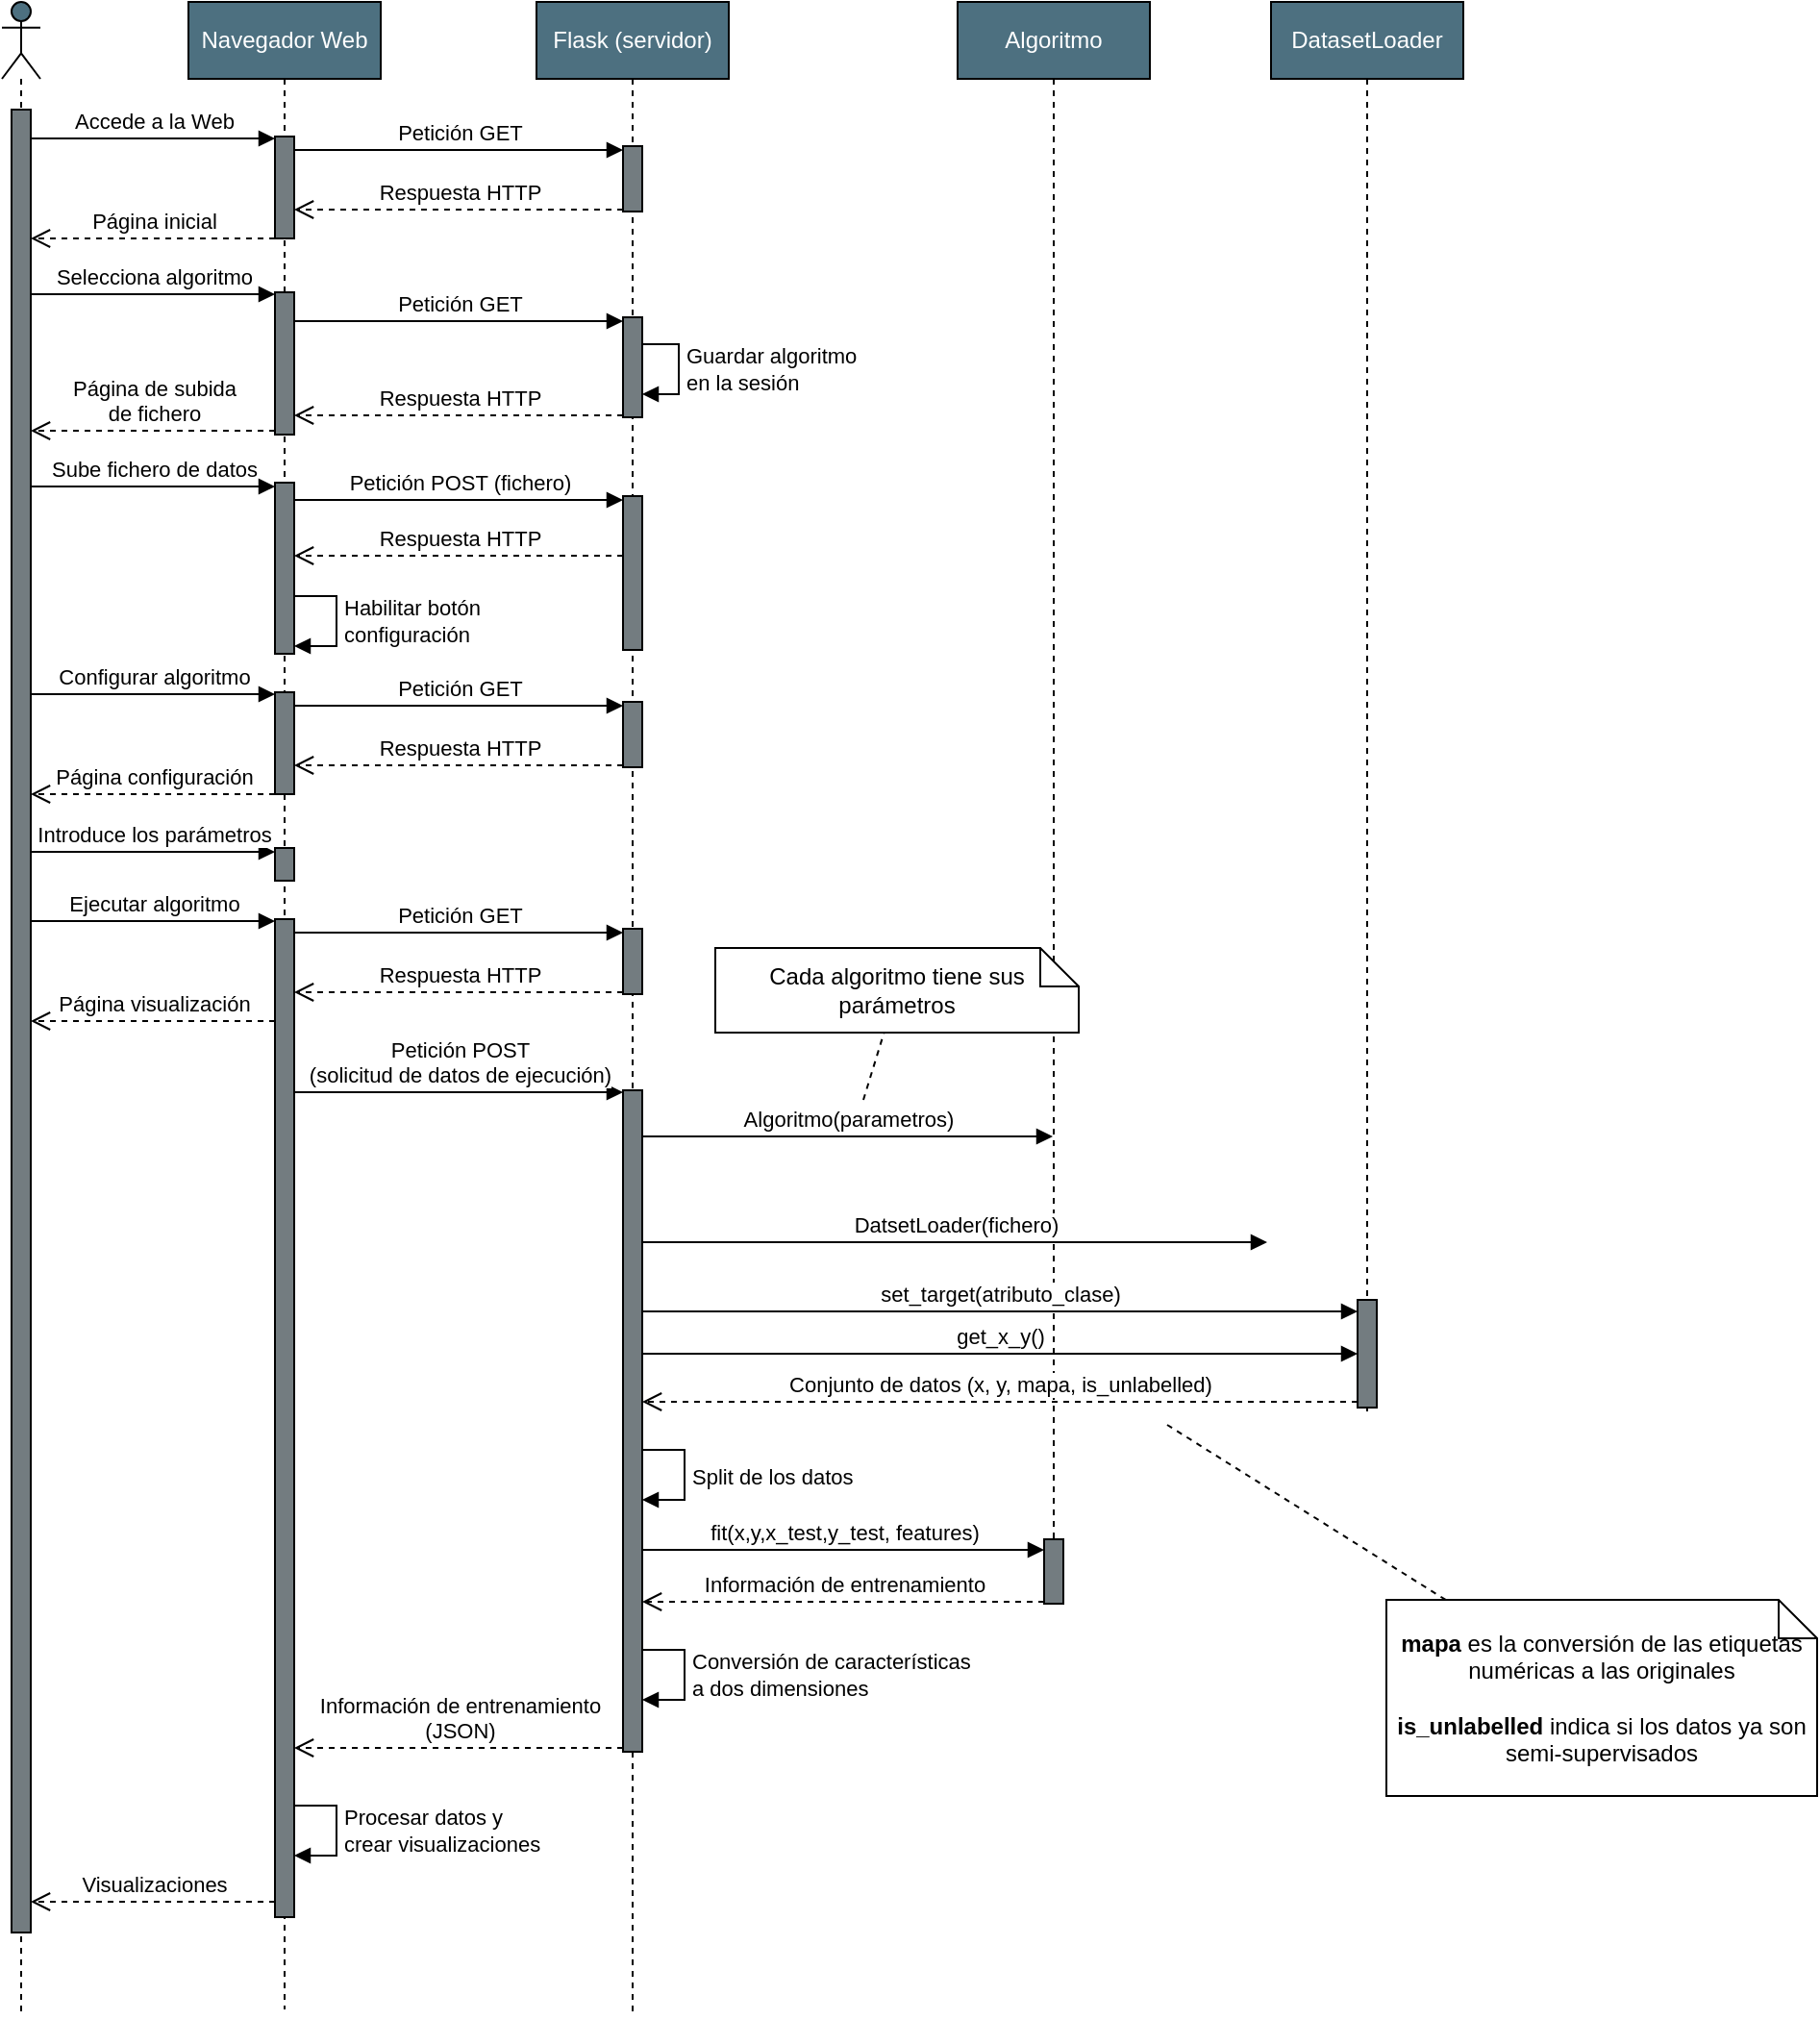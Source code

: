 <mxfile version="21.3.7" type="device">
  <diagram id="N8JM3yLiZ9JfEsMEZFWs" name="Página-1">
    <mxGraphModel dx="1274" dy="677" grid="0" gridSize="10" guides="1" tooltips="1" connect="1" arrows="1" fold="1" page="0" pageScale="1" pageWidth="827" pageHeight="1169" math="0" shadow="0">
      <root>
        <mxCell id="0" />
        <mxCell id="1" parent="0" />
        <mxCell id="NUUDglNFNG596hGYiFAE-8" value="" style="shape=umlLifeline;participant=umlActor;perimeter=lifelinePerimeter;whiteSpace=wrap;html=1;container=1;collapsible=0;recursiveResize=0;verticalAlign=top;spacingTop=36;outlineConnect=0;fillColor=#4D7080;" parent="1" vertex="1">
          <mxGeometry x="88" y="37" width="20" height="1047" as="geometry" />
        </mxCell>
        <mxCell id="NUUDglNFNG596hGYiFAE-9" value="" style="html=1;points=[];perimeter=orthogonalPerimeter;fillColor=#737C80;" parent="NUUDglNFNG596hGYiFAE-8" vertex="1">
          <mxGeometry x="5" y="56" width="10" height="948" as="geometry" />
        </mxCell>
        <mxCell id="NUUDglNFNG596hGYiFAE-10" value="Navegador Web" style="shape=umlLifeline;perimeter=lifelinePerimeter;whiteSpace=wrap;html=1;container=1;collapsible=0;recursiveResize=0;outlineConnect=0;fillColor=#4D7080;fontColor=#FFFFFF;" parent="1" vertex="1">
          <mxGeometry x="185" y="37" width="100" height="1044" as="geometry" />
        </mxCell>
        <mxCell id="NUUDglNFNG596hGYiFAE-14" value="" style="html=1;points=[];perimeter=orthogonalPerimeter;fillColor=#737C80;" parent="NUUDglNFNG596hGYiFAE-10" vertex="1">
          <mxGeometry x="45" y="70" width="10" height="53" as="geometry" />
        </mxCell>
        <mxCell id="NUUDglNFNG596hGYiFAE-21" value="" style="html=1;points=[];perimeter=orthogonalPerimeter;fillColor=#737C80;" parent="NUUDglNFNG596hGYiFAE-10" vertex="1">
          <mxGeometry x="45" y="151" width="10" height="74" as="geometry" />
        </mxCell>
        <mxCell id="NUUDglNFNG596hGYiFAE-27" value="" style="html=1;points=[];perimeter=orthogonalPerimeter;fillColor=#737C80;" parent="NUUDglNFNG596hGYiFAE-10" vertex="1">
          <mxGeometry x="45" y="250" width="10" height="89" as="geometry" />
        </mxCell>
        <mxCell id="NUUDglNFNG596hGYiFAE-33" value="&lt;div&gt;Habilitar botón&lt;/div&gt;&lt;div&gt;configuración&lt;br&gt;&lt;/div&gt;" style="edgeStyle=orthogonalEdgeStyle;html=1;align=left;spacingLeft=2;endArrow=block;rounded=0;" parent="NUUDglNFNG596hGYiFAE-10" source="NUUDglNFNG596hGYiFAE-27" target="NUUDglNFNG596hGYiFAE-27" edge="1">
          <mxGeometry relative="1" as="geometry">
            <mxPoint x="75" y="315" as="sourcePoint" />
            <Array as="points">
              <mxPoint x="77" y="309" />
              <mxPoint x="77" y="335" />
            </Array>
            <mxPoint x="80" y="335" as="targetPoint" />
          </mxGeometry>
        </mxCell>
        <mxCell id="NUUDglNFNG596hGYiFAE-11" value="Flask (servidor)" style="shape=umlLifeline;perimeter=lifelinePerimeter;whiteSpace=wrap;html=1;container=1;collapsible=0;recursiveResize=0;outlineConnect=0;fontColor=#FFFFFF;fillColor=#4D7080;" parent="1" vertex="1">
          <mxGeometry x="366" y="37" width="100" height="1048" as="geometry" />
        </mxCell>
        <mxCell id="NUUDglNFNG596hGYiFAE-17" value="" style="html=1;points=[];perimeter=orthogonalPerimeter;fillColor=#737C80;" parent="NUUDglNFNG596hGYiFAE-11" vertex="1">
          <mxGeometry x="45" y="75" width="10" height="34" as="geometry" />
        </mxCell>
        <mxCell id="NUUDglNFNG596hGYiFAE-24" value="" style="html=1;points=[];perimeter=orthogonalPerimeter;fillColor=#737C80;" parent="NUUDglNFNG596hGYiFAE-11" vertex="1">
          <mxGeometry x="45" y="164" width="10" height="52" as="geometry" />
        </mxCell>
        <mxCell id="NUUDglNFNG596hGYiFAE-29" value="" style="html=1;points=[];perimeter=orthogonalPerimeter;fillColor=#737C80;" parent="NUUDglNFNG596hGYiFAE-11" vertex="1">
          <mxGeometry x="45" y="257" width="10" height="80" as="geometry" />
        </mxCell>
        <mxCell id="fEMCKq-2NBwSIVXVxD6m-1" value="&lt;div&gt;Guardar algoritmo&lt;/div&gt;&lt;div&gt;en la sesión&lt;br&gt;&lt;/div&gt;" style="edgeStyle=orthogonalEdgeStyle;html=1;align=left;spacingLeft=2;endArrow=block;rounded=0;" parent="NUUDglNFNG596hGYiFAE-11" source="NUUDglNFNG596hGYiFAE-24" target="NUUDglNFNG596hGYiFAE-24" edge="1">
          <mxGeometry relative="1" as="geometry">
            <mxPoint x="55" y="178" as="sourcePoint" />
            <Array as="points">
              <mxPoint x="74" y="178" />
              <mxPoint x="74" y="204" />
            </Array>
            <mxPoint x="55" y="204" as="targetPoint" />
          </mxGeometry>
        </mxCell>
        <mxCell id="fEMCKq-2NBwSIVXVxD6m-3" value="" style="html=1;points=[];perimeter=orthogonalPerimeter;fillColor=#737C80;" parent="NUUDglNFNG596hGYiFAE-11" vertex="1">
          <mxGeometry x="-136" y="359" width="10" height="53" as="geometry" />
        </mxCell>
        <mxCell id="fEMCKq-2NBwSIVXVxD6m-4" value="" style="html=1;points=[];perimeter=orthogonalPerimeter;fillColor=#737C80;" parent="NUUDglNFNG596hGYiFAE-11" vertex="1">
          <mxGeometry x="45" y="364" width="10" height="34" as="geometry" />
        </mxCell>
        <mxCell id="fEMCKq-2NBwSIVXVxD6m-5" value="Configurar algoritmo" style="html=1;verticalAlign=bottom;endArrow=block;rounded=0;" parent="NUUDglNFNG596hGYiFAE-11" target="fEMCKq-2NBwSIVXVxD6m-3" edge="1">
          <mxGeometry width="80" relative="1" as="geometry">
            <mxPoint x="-263" y="360" as="sourcePoint" />
            <mxPoint x="-167" y="363" as="targetPoint" />
            <Array as="points">
              <mxPoint x="-202" y="360" />
            </Array>
          </mxGeometry>
        </mxCell>
        <mxCell id="fEMCKq-2NBwSIVXVxD6m-6" value="Petición GET" style="html=1;verticalAlign=bottom;endArrow=block;rounded=0;" parent="NUUDglNFNG596hGYiFAE-11" source="fEMCKq-2NBwSIVXVxD6m-3" target="fEMCKq-2NBwSIVXVxD6m-4" edge="1">
          <mxGeometry width="80" relative="1" as="geometry">
            <mxPoint x="-81" y="383" as="sourcePoint" />
            <mxPoint x="-1" y="383" as="targetPoint" />
            <Array as="points">
              <mxPoint x="-39" y="366" />
            </Array>
          </mxGeometry>
        </mxCell>
        <mxCell id="fEMCKq-2NBwSIVXVxD6m-7" value="Respuesta HTTP" style="html=1;verticalAlign=bottom;endArrow=open;dashed=1;endSize=8;rounded=0;" parent="NUUDglNFNG596hGYiFAE-11" source="fEMCKq-2NBwSIVXVxD6m-4" target="fEMCKq-2NBwSIVXVxD6m-3" edge="1">
          <mxGeometry relative="1" as="geometry">
            <mxPoint x="9" y="397" as="sourcePoint" />
            <mxPoint x="-71" y="397" as="targetPoint" />
            <Array as="points">
              <mxPoint x="-40" y="397" />
            </Array>
          </mxGeometry>
        </mxCell>
        <mxCell id="fEMCKq-2NBwSIVXVxD6m-8" value="Página configuración" style="html=1;verticalAlign=bottom;endArrow=open;dashed=1;endSize=8;rounded=0;" parent="NUUDglNFNG596hGYiFAE-11" source="fEMCKq-2NBwSIVXVxD6m-3" edge="1">
          <mxGeometry relative="1" as="geometry">
            <mxPoint x="-148" y="427" as="sourcePoint" />
            <mxPoint x="-263" y="412" as="targetPoint" />
            <Array as="points">
              <mxPoint x="-210" y="412" />
            </Array>
          </mxGeometry>
        </mxCell>
        <mxCell id="fEMCKq-2NBwSIVXVxD6m-9" value="" style="html=1;points=[];perimeter=orthogonalPerimeter;fillColor=#737C80;" parent="NUUDglNFNG596hGYiFAE-11" vertex="1">
          <mxGeometry x="-136" y="440" width="10" height="17" as="geometry" />
        </mxCell>
        <mxCell id="fEMCKq-2NBwSIVXVxD6m-12" value="" style="html=1;points=[];perimeter=orthogonalPerimeter;fillColor=#737C80;" parent="NUUDglNFNG596hGYiFAE-11" vertex="1">
          <mxGeometry x="-136" y="477" width="10" height="519" as="geometry" />
        </mxCell>
        <mxCell id="fEMCKq-2NBwSIVXVxD6m-13" value="" style="html=1;points=[];perimeter=orthogonalPerimeter;fillColor=#737C80;" parent="NUUDglNFNG596hGYiFAE-11" vertex="1">
          <mxGeometry x="45" y="482" width="10" height="34" as="geometry" />
        </mxCell>
        <mxCell id="fEMCKq-2NBwSIVXVxD6m-14" value="Ejecutar algoritmo" style="html=1;verticalAlign=bottom;endArrow=block;rounded=0;" parent="NUUDglNFNG596hGYiFAE-11" target="fEMCKq-2NBwSIVXVxD6m-12" edge="1">
          <mxGeometry width="80" relative="1" as="geometry">
            <mxPoint x="-263" y="478" as="sourcePoint" />
            <mxPoint x="-167" y="481" as="targetPoint" />
            <Array as="points">
              <mxPoint x="-202" y="478" />
            </Array>
          </mxGeometry>
        </mxCell>
        <mxCell id="fEMCKq-2NBwSIVXVxD6m-15" value="Petición GET" style="html=1;verticalAlign=bottom;endArrow=block;rounded=0;" parent="NUUDglNFNG596hGYiFAE-11" source="fEMCKq-2NBwSIVXVxD6m-12" target="fEMCKq-2NBwSIVXVxD6m-13" edge="1">
          <mxGeometry width="80" relative="1" as="geometry">
            <mxPoint x="-81" y="501" as="sourcePoint" />
            <mxPoint x="-1" y="501" as="targetPoint" />
            <Array as="points">
              <mxPoint x="-39" y="484" />
            </Array>
          </mxGeometry>
        </mxCell>
        <mxCell id="fEMCKq-2NBwSIVXVxD6m-16" value="Respuesta HTTP" style="html=1;verticalAlign=bottom;endArrow=open;dashed=1;endSize=8;rounded=0;" parent="NUUDglNFNG596hGYiFAE-11" source="fEMCKq-2NBwSIVXVxD6m-13" target="fEMCKq-2NBwSIVXVxD6m-12" edge="1">
          <mxGeometry relative="1" as="geometry">
            <mxPoint x="9" y="515" as="sourcePoint" />
            <mxPoint x="-71" y="515" as="targetPoint" />
            <Array as="points">
              <mxPoint x="-40" y="515" />
            </Array>
          </mxGeometry>
        </mxCell>
        <mxCell id="fEMCKq-2NBwSIVXVxD6m-17" value="Página visualización" style="html=1;verticalAlign=bottom;endArrow=open;dashed=1;endSize=8;rounded=0;" parent="NUUDglNFNG596hGYiFAE-11" source="fEMCKq-2NBwSIVXVxD6m-12" edge="1">
          <mxGeometry relative="1" as="geometry">
            <mxPoint x="-148" y="545" as="sourcePoint" />
            <mxPoint x="-263" y="530" as="targetPoint" />
            <Array as="points">
              <mxPoint x="-210" y="530" />
            </Array>
          </mxGeometry>
        </mxCell>
        <mxCell id="fEMCKq-2NBwSIVXVxD6m-18" value="Introduce los parámetros" style="html=1;verticalAlign=bottom;endArrow=block;rounded=0;" parent="NUUDglNFNG596hGYiFAE-11" target="fEMCKq-2NBwSIVXVxD6m-9" edge="1">
          <mxGeometry width="80" relative="1" as="geometry">
            <mxPoint x="-263" y="442" as="sourcePoint" />
            <mxPoint x="-159" y="441" as="targetPoint" />
            <Array as="points">
              <mxPoint x="-197" y="442" />
            </Array>
          </mxGeometry>
        </mxCell>
        <mxCell id="fEMCKq-2NBwSIVXVxD6m-22" value="" style="html=1;points=[];perimeter=orthogonalPerimeter;outlineConnect=0;targetShapes=umlLifeline;portConstraint=eastwest;newEdgeStyle={&quot;edgeStyle&quot;:&quot;elbowEdgeStyle&quot;,&quot;elbow&quot;:&quot;vertical&quot;,&quot;curved&quot;:0,&quot;rounded&quot;:0};fillColor=#737C80;" parent="NUUDglNFNG596hGYiFAE-11" vertex="1">
          <mxGeometry x="45" y="566" width="10" height="344" as="geometry" />
        </mxCell>
        <mxCell id="fEMCKq-2NBwSIVXVxD6m-21" value="&lt;div&gt;Petición POST&lt;/div&gt;&lt;div&gt;(solicitud de datos de ejecución)&lt;br&gt;&lt;/div&gt;" style="html=1;verticalAlign=bottom;endArrow=block;edgeStyle=elbowEdgeStyle;elbow=vertical;curved=0;rounded=0;" parent="NUUDglNFNG596hGYiFAE-11" source="fEMCKq-2NBwSIVXVxD6m-12" target="fEMCKq-2NBwSIVXVxD6m-22" edge="1">
          <mxGeometry width="80" relative="1" as="geometry">
            <mxPoint x="-117" y="550" as="sourcePoint" />
            <mxPoint x="-37" y="550" as="targetPoint" />
            <Array as="points">
              <mxPoint x="38" y="567" />
            </Array>
          </mxGeometry>
        </mxCell>
        <mxCell id="fEMCKq-2NBwSIVXVxD6m-32" value="&lt;div&gt;Información de entrenamiento&lt;/div&gt;&lt;div&gt;(JSON)&lt;br&gt;&lt;/div&gt;" style="html=1;verticalAlign=bottom;endArrow=open;dashed=1;endSize=8;edgeStyle=elbowEdgeStyle;elbow=vertical;curved=0;rounded=0;" parent="NUUDglNFNG596hGYiFAE-11" edge="1">
          <mxGeometry relative="1" as="geometry">
            <mxPoint x="45" y="908" as="sourcePoint" />
            <mxPoint x="-126" y="908" as="targetPoint" />
            <Array as="points">
              <mxPoint x="-44" y="908" />
            </Array>
          </mxGeometry>
        </mxCell>
        <mxCell id="fEMCKq-2NBwSIVXVxD6m-33" value="&lt;div&gt;Procesar datos y&lt;br&gt;&lt;/div&gt;&lt;div&gt;crear visualizaciones&lt;br&gt;&lt;/div&gt;" style="edgeStyle=orthogonalEdgeStyle;html=1;align=left;spacingLeft=2;endArrow=block;rounded=0;" parent="NUUDglNFNG596hGYiFAE-11" edge="1">
          <mxGeometry relative="1" as="geometry">
            <mxPoint x="-126.0" y="938.0" as="sourcePoint" />
            <Array as="points">
              <mxPoint x="-104" y="938" />
              <mxPoint x="-104" y="964" />
            </Array>
            <mxPoint x="-126.0" y="964" as="targetPoint" />
          </mxGeometry>
        </mxCell>
        <mxCell id="fEMCKq-2NBwSIVXVxD6m-42" value="&lt;div&gt;Split de los datos&lt;br&gt;&lt;/div&gt;" style="edgeStyle=orthogonalEdgeStyle;html=1;align=left;spacingLeft=2;endArrow=block;rounded=0;" parent="NUUDglNFNG596hGYiFAE-11" source="fEMCKq-2NBwSIVXVxD6m-22" target="fEMCKq-2NBwSIVXVxD6m-22" edge="1">
          <mxGeometry x="0.009" relative="1" as="geometry">
            <mxPoint x="55" y="753" as="sourcePoint" />
            <Array as="points">
              <mxPoint x="77" y="753" />
              <mxPoint x="77" y="779" />
            </Array>
            <mxPoint x="55" y="779.0" as="targetPoint" />
            <mxPoint as="offset" />
          </mxGeometry>
        </mxCell>
        <mxCell id="fEMCKq-2NBwSIVXVxD6m-45" value="&lt;div&gt;Conversión de características &lt;br&gt;&lt;/div&gt;&lt;div&gt;a dos dimensiones&lt;/div&gt;" style="edgeStyle=orthogonalEdgeStyle;html=1;align=left;spacingLeft=2;endArrow=block;rounded=0;" parent="NUUDglNFNG596hGYiFAE-11" source="fEMCKq-2NBwSIVXVxD6m-22" target="fEMCKq-2NBwSIVXVxD6m-22" edge="1">
          <mxGeometry relative="1" as="geometry">
            <mxPoint x="55" y="857" as="sourcePoint" />
            <Array as="points">
              <mxPoint x="77" y="857" />
              <mxPoint x="77" y="883" />
            </Array>
            <mxPoint x="55" y="883.0" as="targetPoint" />
          </mxGeometry>
        </mxCell>
        <mxCell id="NUUDglNFNG596hGYiFAE-12" value="&lt;div&gt;Algoritmo&lt;/div&gt;" style="shape=umlLifeline;perimeter=lifelinePerimeter;whiteSpace=wrap;html=1;container=1;collapsible=0;recursiveResize=0;outlineConnect=0;fillColor=#4D7080;fontColor=#FFFFFF;" parent="1" vertex="1">
          <mxGeometry x="585" y="37" width="100" height="833" as="geometry" />
        </mxCell>
        <mxCell id="fEMCKq-2NBwSIVXVxD6m-24" value="" style="html=1;points=[];perimeter=orthogonalPerimeter;outlineConnect=0;targetShapes=umlLifeline;portConstraint=eastwest;newEdgeStyle={&quot;edgeStyle&quot;:&quot;elbowEdgeStyle&quot;,&quot;elbow&quot;:&quot;vertical&quot;,&quot;curved&quot;:0,&quot;rounded&quot;:0};fillColor=#737C80;" parent="NUUDglNFNG596hGYiFAE-12" vertex="1">
          <mxGeometry x="45" y="799.5" width="10" height="33.5" as="geometry" />
        </mxCell>
        <mxCell id="NUUDglNFNG596hGYiFAE-16" value="Accede a la Web" style="html=1;verticalAlign=bottom;endArrow=block;rounded=0;" parent="1" source="NUUDglNFNG596hGYiFAE-9" target="NUUDglNFNG596hGYiFAE-14" edge="1">
          <mxGeometry width="80" relative="1" as="geometry">
            <mxPoint x="119" y="111" as="sourcePoint" />
            <mxPoint x="199" y="111" as="targetPoint" />
            <Array as="points">
              <mxPoint x="164" y="108" />
            </Array>
          </mxGeometry>
        </mxCell>
        <mxCell id="NUUDglNFNG596hGYiFAE-18" value="Petición GET" style="html=1;verticalAlign=bottom;endArrow=block;rounded=0;" parent="1" source="NUUDglNFNG596hGYiFAE-14" target="NUUDglNFNG596hGYiFAE-17" edge="1">
          <mxGeometry width="80" relative="1" as="geometry">
            <mxPoint x="285" y="131" as="sourcePoint" />
            <mxPoint x="365" y="131" as="targetPoint" />
            <Array as="points">
              <mxPoint x="327" y="114" />
            </Array>
          </mxGeometry>
        </mxCell>
        <mxCell id="NUUDglNFNG596hGYiFAE-19" value="Respuesta HTTP" style="html=1;verticalAlign=bottom;endArrow=open;dashed=1;endSize=8;rounded=0;" parent="1" source="NUUDglNFNG596hGYiFAE-17" target="NUUDglNFNG596hGYiFAE-14" edge="1">
          <mxGeometry relative="1" as="geometry">
            <mxPoint x="375" y="145" as="sourcePoint" />
            <mxPoint x="295" y="145" as="targetPoint" />
            <Array as="points">
              <mxPoint x="326" y="145" />
            </Array>
          </mxGeometry>
        </mxCell>
        <mxCell id="NUUDglNFNG596hGYiFAE-20" value="Página inicial" style="html=1;verticalAlign=bottom;endArrow=open;dashed=1;endSize=8;rounded=0;" parent="1" source="NUUDglNFNG596hGYiFAE-14" target="NUUDglNFNG596hGYiFAE-9" edge="1">
          <mxGeometry relative="1" as="geometry">
            <mxPoint x="218" y="175" as="sourcePoint" />
            <mxPoint x="138" y="175" as="targetPoint" />
            <Array as="points">
              <mxPoint x="156" y="160" />
            </Array>
          </mxGeometry>
        </mxCell>
        <mxCell id="NUUDglNFNG596hGYiFAE-22" value="Selecciona algoritmo" style="html=1;verticalAlign=bottom;endArrow=block;rounded=0;" parent="1" source="NUUDglNFNG596hGYiFAE-9" target="NUUDglNFNG596hGYiFAE-21" edge="1">
          <mxGeometry width="80" relative="1" as="geometry">
            <mxPoint x="103" y="189" as="sourcePoint" />
            <mxPoint x="213" y="194" as="targetPoint" />
            <Array as="points">
              <mxPoint x="172" y="189" />
            </Array>
          </mxGeometry>
        </mxCell>
        <mxCell id="NUUDglNFNG596hGYiFAE-23" value="Petición GET" style="html=1;verticalAlign=bottom;endArrow=block;rounded=0;" parent="1" source="NUUDglNFNG596hGYiFAE-21" target="NUUDglNFNG596hGYiFAE-24" edge="1">
          <mxGeometry width="80" relative="1" as="geometry">
            <mxPoint x="199" y="216" as="sourcePoint" />
            <mxPoint x="370" y="216" as="targetPoint" />
            <Array as="points">
              <mxPoint x="282" y="203" />
            </Array>
          </mxGeometry>
        </mxCell>
        <mxCell id="NUUDglNFNG596hGYiFAE-25" value="Respuesta HTTP" style="html=1;verticalAlign=bottom;endArrow=open;dashed=1;endSize=8;rounded=0;" parent="1" source="NUUDglNFNG596hGYiFAE-24" target="NUUDglNFNG596hGYiFAE-21" edge="1">
          <mxGeometry relative="1" as="geometry">
            <mxPoint x="413" y="252" as="sourcePoint" />
            <mxPoint x="242" y="252" as="targetPoint" />
            <Array as="points">
              <mxPoint x="329" y="252" />
            </Array>
          </mxGeometry>
        </mxCell>
        <mxCell id="NUUDglNFNG596hGYiFAE-26" value="&lt;div&gt;Página de subida &lt;br&gt;&lt;/div&gt;&lt;div&gt;de fichero&lt;/div&gt;" style="html=1;verticalAlign=bottom;endArrow=open;dashed=1;endSize=8;rounded=0;" parent="1" source="NUUDglNFNG596hGYiFAE-21" target="NUUDglNFNG596hGYiFAE-9" edge="1">
          <mxGeometry relative="1" as="geometry">
            <mxPoint x="224" y="267" as="sourcePoint" />
            <mxPoint x="103" y="267" as="targetPoint" />
            <Array as="points">
              <mxPoint x="151" y="260" />
            </Array>
          </mxGeometry>
        </mxCell>
        <mxCell id="NUUDglNFNG596hGYiFAE-28" value="Sube fichero de datos" style="html=1;verticalAlign=bottom;endArrow=block;rounded=0;" parent="1" target="NUUDglNFNG596hGYiFAE-27" edge="1">
          <mxGeometry width="80" relative="1" as="geometry">
            <mxPoint x="103" y="289" as="sourcePoint" />
            <mxPoint x="207" y="288" as="targetPoint" />
            <Array as="points">
              <mxPoint x="169" y="289" />
            </Array>
          </mxGeometry>
        </mxCell>
        <mxCell id="NUUDglNFNG596hGYiFAE-30" value="Petición POST (fichero)" style="html=1;verticalAlign=bottom;endArrow=block;rounded=0;" parent="1" source="NUUDglNFNG596hGYiFAE-27" target="NUUDglNFNG596hGYiFAE-29" edge="1">
          <mxGeometry width="80" relative="1" as="geometry">
            <mxPoint x="238" y="296" as="sourcePoint" />
            <mxPoint x="368" y="309" as="targetPoint" />
            <Array as="points">
              <mxPoint x="280" y="296" />
            </Array>
          </mxGeometry>
        </mxCell>
        <mxCell id="NUUDglNFNG596hGYiFAE-31" value="Respuesta HTTP" style="html=1;verticalAlign=bottom;endArrow=open;dashed=1;endSize=8;rounded=0;" parent="1" source="NUUDglNFNG596hGYiFAE-29" target="NUUDglNFNG596hGYiFAE-27" edge="1">
          <mxGeometry relative="1" as="geometry">
            <mxPoint x="411" y="345" as="sourcePoint" />
            <mxPoint x="238" y="345" as="targetPoint" />
            <Array as="points">
              <mxPoint x="319" y="325" />
            </Array>
          </mxGeometry>
        </mxCell>
        <mxCell id="fEMCKq-2NBwSIVXVxD6m-23" value="Algoritmo(parametros)" style="html=1;verticalAlign=bottom;endArrow=block;edgeStyle=elbowEdgeStyle;elbow=vertical;curved=0;rounded=0;" parent="1" source="fEMCKq-2NBwSIVXVxD6m-22" edge="1" target="NUUDglNFNG596hGYiFAE-12">
          <mxGeometry width="80" relative="1" as="geometry">
            <mxPoint x="413" y="632" as="sourcePoint" />
            <mxPoint x="560" y="642" as="targetPoint" />
            <Array as="points">
              <mxPoint x="521" y="627" />
            </Array>
          </mxGeometry>
        </mxCell>
        <mxCell id="fEMCKq-2NBwSIVXVxD6m-25" value="&lt;div&gt;Cada algoritmo tiene sus parámetros&lt;br&gt;&lt;/div&gt;" style="shape=note;size=20;whiteSpace=wrap;html=1;" parent="1" vertex="1">
          <mxGeometry x="459" y="529" width="189" height="44" as="geometry" />
        </mxCell>
        <mxCell id="fEMCKq-2NBwSIVXVxD6m-26" value="" style="endArrow=none;dashed=1;html=1;rounded=0;" parent="1" target="fEMCKq-2NBwSIVXVxD6m-25" edge="1">
          <mxGeometry width="50" height="50" relative="1" as="geometry">
            <mxPoint x="536" y="608" as="sourcePoint" />
            <mxPoint x="682" y="628.826" as="targetPoint" />
          </mxGeometry>
        </mxCell>
        <mxCell id="fEMCKq-2NBwSIVXVxD6m-28" value="fit(x,y,x_test,y_test, features)" style="html=1;verticalAlign=bottom;endArrow=block;edgeStyle=elbowEdgeStyle;elbow=vertical;curved=0;rounded=0;" parent="1" target="fEMCKq-2NBwSIVXVxD6m-24" edge="1">
          <mxGeometry width="80" relative="1" as="geometry">
            <mxPoint x="421" y="842" as="sourcePoint" />
            <mxPoint x="540" y="755" as="targetPoint" />
            <Array as="points">
              <mxPoint x="552" y="842" />
            </Array>
          </mxGeometry>
        </mxCell>
        <mxCell id="fEMCKq-2NBwSIVXVxD6m-29" value="Información de entrenamiento" style="html=1;verticalAlign=bottom;endArrow=open;dashed=1;endSize=8;edgeStyle=elbowEdgeStyle;elbow=vertical;curved=0;rounded=0;" parent="1" source="fEMCKq-2NBwSIVXVxD6m-24" edge="1">
          <mxGeometry relative="1" as="geometry">
            <mxPoint x="559" y="800" as="sourcePoint" />
            <mxPoint x="421" y="869.0" as="targetPoint" />
            <Array as="points">
              <mxPoint x="553" y="869" />
            </Array>
          </mxGeometry>
        </mxCell>
        <mxCell id="fEMCKq-2NBwSIVXVxD6m-34" value="Visualizaciones" style="html=1;verticalAlign=bottom;endArrow=open;dashed=1;endSize=8;edgeStyle=elbowEdgeStyle;elbow=vertical;curved=0;rounded=0;" parent="1" edge="1">
          <mxGeometry relative="1" as="geometry">
            <mxPoint x="230.0" y="1025" as="sourcePoint" />
            <mxPoint x="103" y="1025" as="targetPoint" />
            <Array as="points">
              <mxPoint x="156" y="1025" />
            </Array>
          </mxGeometry>
        </mxCell>
        <mxCell id="fEMCKq-2NBwSIVXVxD6m-36" value="DatasetLoader" style="shape=umlLifeline;perimeter=lifelinePerimeter;whiteSpace=wrap;html=1;container=1;dropTarget=0;collapsible=0;recursiveResize=0;outlineConnect=0;portConstraint=eastwest;newEdgeStyle={&quot;edgeStyle&quot;:&quot;elbowEdgeStyle&quot;,&quot;elbow&quot;:&quot;vertical&quot;,&quot;curved&quot;:0,&quot;rounded&quot;:0};fontColor=#FFFFFF;fillColor=#4D7080;" parent="1" vertex="1">
          <mxGeometry x="748" y="37" width="100" height="735" as="geometry" />
        </mxCell>
        <mxCell id="fEMCKq-2NBwSIVXVxD6m-38" value="" style="html=1;points=[];perimeter=orthogonalPerimeter;outlineConnect=0;targetShapes=umlLifeline;portConstraint=eastwest;newEdgeStyle={&quot;edgeStyle&quot;:&quot;elbowEdgeStyle&quot;,&quot;elbow&quot;:&quot;vertical&quot;,&quot;curved&quot;:0,&quot;rounded&quot;:0};fillColor=#737C80;" parent="fEMCKq-2NBwSIVXVxD6m-36" vertex="1">
          <mxGeometry x="45" y="675" width="10" height="56" as="geometry" />
        </mxCell>
        <mxCell id="fEMCKq-2NBwSIVXVxD6m-37" value="DatsetLoader(fichero)" style="html=1;verticalAlign=bottom;endArrow=block;edgeStyle=elbowEdgeStyle;elbow=vertical;curved=0;rounded=0;" parent="1" source="fEMCKq-2NBwSIVXVxD6m-22" edge="1">
          <mxGeometry width="80" relative="1" as="geometry">
            <mxPoint x="454" y="682.43" as="sourcePoint" />
            <mxPoint x="746" y="682" as="targetPoint" />
          </mxGeometry>
        </mxCell>
        <mxCell id="fEMCKq-2NBwSIVXVxD6m-39" value="set_target(atributo_clase)" style="html=1;verticalAlign=bottom;endArrow=block;edgeStyle=elbowEdgeStyle;elbow=vertical;curved=0;rounded=0;" parent="1" source="fEMCKq-2NBwSIVXVxD6m-22" target="fEMCKq-2NBwSIVXVxD6m-38" edge="1">
          <mxGeometry width="80" relative="1" as="geometry">
            <mxPoint x="465" y="721" as="sourcePoint" />
            <mxPoint x="545" y="721" as="targetPoint" />
            <Array as="points">
              <mxPoint x="607" y="718" />
            </Array>
          </mxGeometry>
        </mxCell>
        <mxCell id="fEMCKq-2NBwSIVXVxD6m-40" value="get_x_y()" style="html=1;verticalAlign=bottom;endArrow=block;edgeStyle=elbowEdgeStyle;elbow=vertical;curved=0;rounded=0;" parent="1" source="fEMCKq-2NBwSIVXVxD6m-22" target="fEMCKq-2NBwSIVXVxD6m-38" edge="1">
          <mxGeometry width="80" relative="1" as="geometry">
            <mxPoint x="515" y="740" as="sourcePoint" />
            <mxPoint x="595" y="740" as="targetPoint" />
          </mxGeometry>
        </mxCell>
        <mxCell id="fEMCKq-2NBwSIVXVxD6m-41" value="Conjunto de datos (x, y, mapa, is_unlabelled)" style="html=1;verticalAlign=bottom;endArrow=open;dashed=1;endSize=8;edgeStyle=elbowEdgeStyle;elbow=vertical;curved=0;rounded=0;" parent="1" source="fEMCKq-2NBwSIVXVxD6m-38" target="fEMCKq-2NBwSIVXVxD6m-22" edge="1">
          <mxGeometry relative="1" as="geometry">
            <mxPoint x="775" y="776" as="sourcePoint" />
            <mxPoint x="695" y="776" as="targetPoint" />
            <Array as="points">
              <mxPoint x="607" y="765" />
            </Array>
          </mxGeometry>
        </mxCell>
        <mxCell id="fEMCKq-2NBwSIVXVxD6m-43" value="&lt;div&gt;&lt;b&gt;mapa &lt;/b&gt;es la conversión de las etiquetas numéricas a las originales&lt;/div&gt;&lt;div&gt;&lt;br&gt;&lt;/div&gt;&lt;div&gt;&lt;b&gt;is_unlabelled &lt;/b&gt;indica si los datos ya son semi-supervisados&lt;br&gt;&lt;/div&gt;" style="shape=note;size=20;whiteSpace=wrap;html=1;" parent="1" vertex="1">
          <mxGeometry x="808" y="868" width="224" height="102" as="geometry" />
        </mxCell>
        <mxCell id="fEMCKq-2NBwSIVXVxD6m-44" value="" style="endArrow=none;dashed=1;html=1;rounded=0;" parent="1" target="fEMCKq-2NBwSIVXVxD6m-43" edge="1">
          <mxGeometry width="50" height="50" relative="1" as="geometry">
            <mxPoint x="694" y="777" as="sourcePoint" />
            <mxPoint x="785" y="844" as="targetPoint" />
          </mxGeometry>
        </mxCell>
      </root>
    </mxGraphModel>
  </diagram>
</mxfile>
